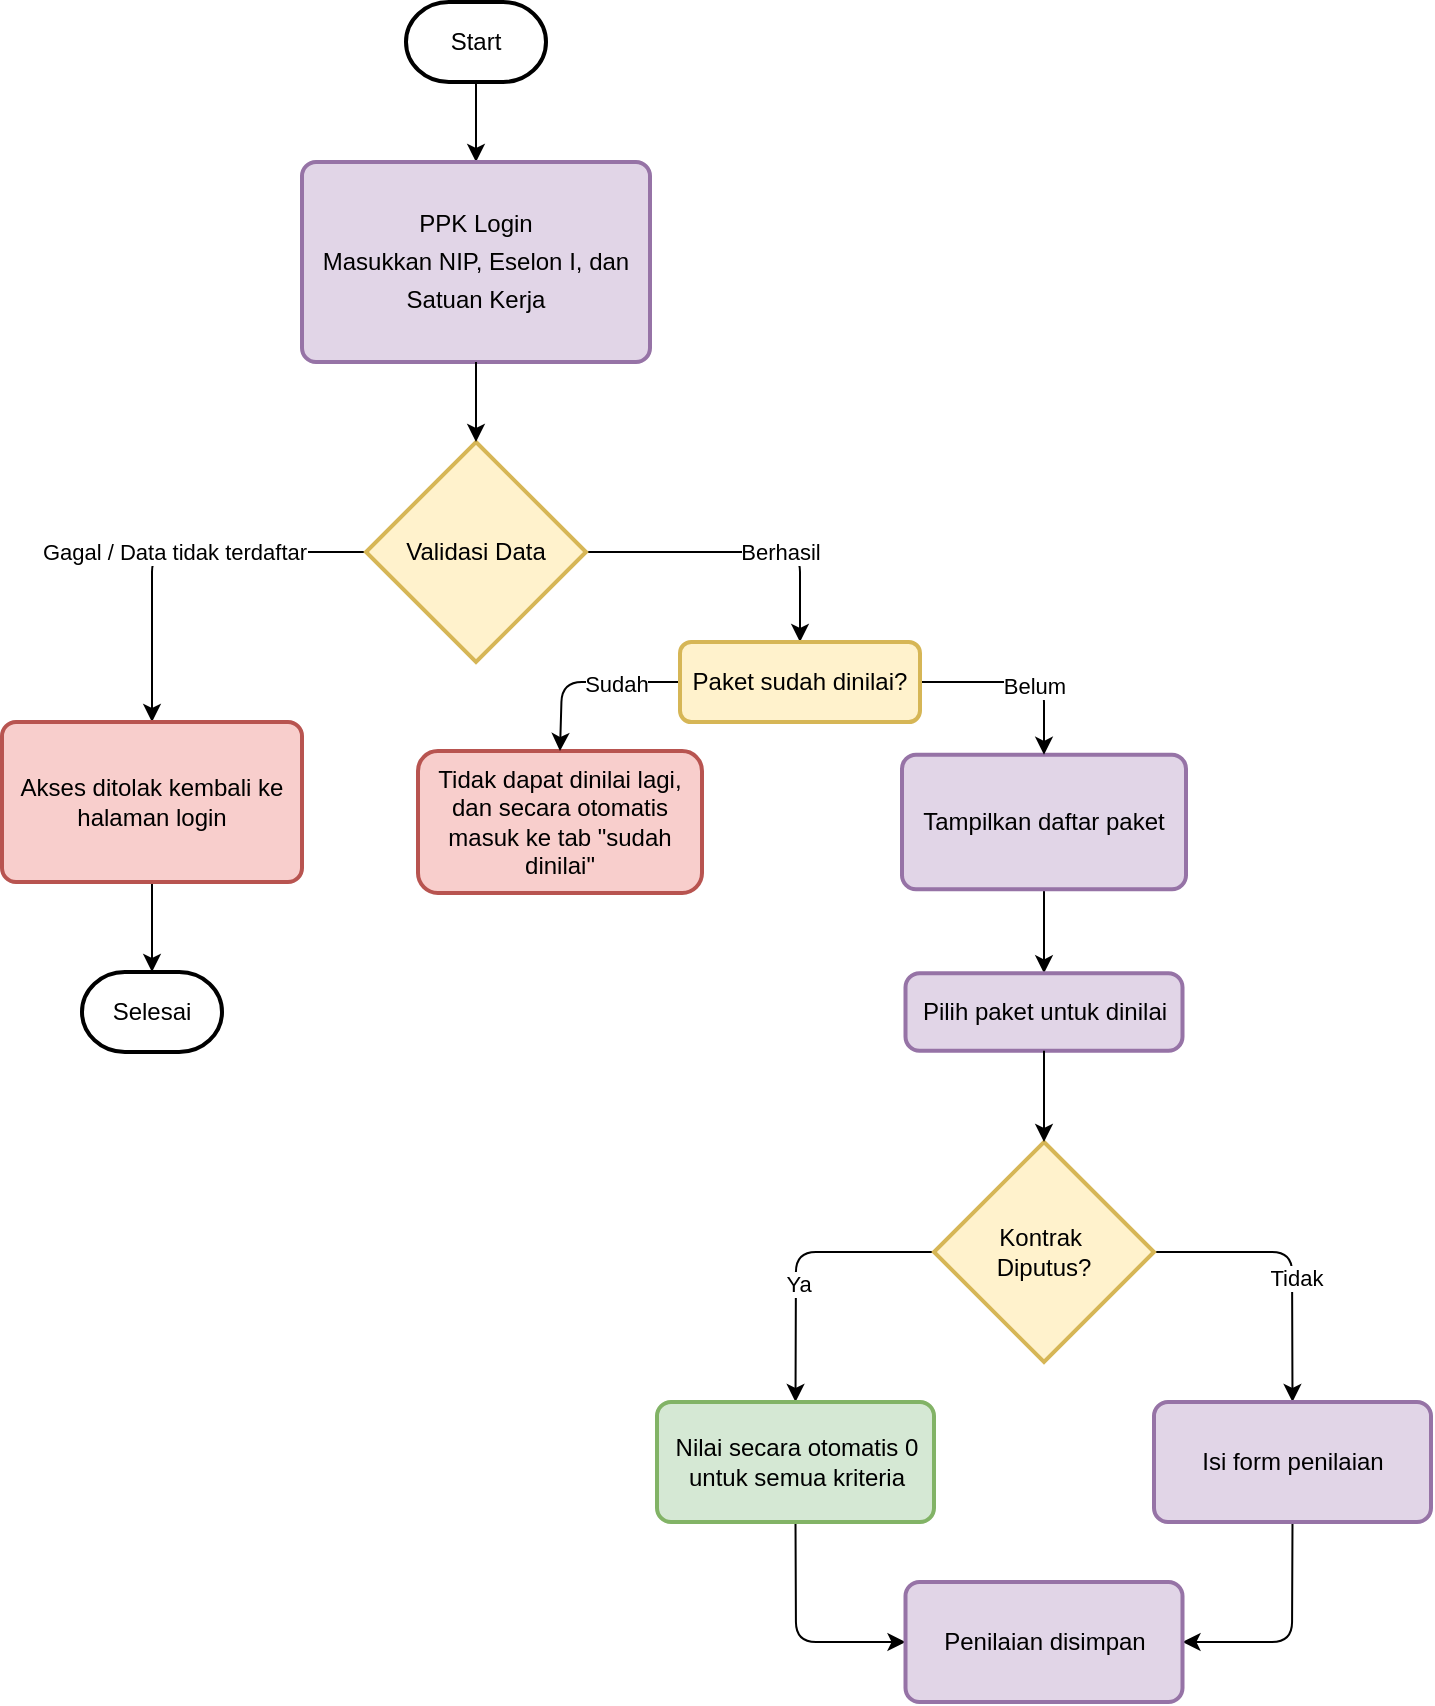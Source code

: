 <mxfile>
    <diagram id="J0CxmrGqX70ax98WDTyq" name="Page-1">
        <mxGraphModel dx="1154" dy="779" grid="1" gridSize="10" guides="1" tooltips="1" connect="1" arrows="1" fold="1" page="1" pageScale="1" pageWidth="827" pageHeight="1169" background="none" math="0" shadow="0">
            <root>
                <mxCell id="0"/>
                <mxCell id="1" parent="0"/>
                <mxCell id="45" style="edgeStyle=none;html=1;entryX=0.5;entryY=0;entryDx=0;entryDy=0;exitX=0.5;exitY=1;exitDx=0;exitDy=0;exitPerimeter=0;" edge="1" parent="1" source="91" target="43">
                    <mxGeometry relative="1" as="geometry">
                        <mxPoint x="370" y="100" as="sourcePoint"/>
                    </mxGeometry>
                </mxCell>
                <mxCell id="53" value="Gagal / Data tidak terdaftar" style="edgeStyle=none;html=1;exitX=0;exitY=0.5;exitDx=0;exitDy=0;exitPerimeter=0;entryX=0.5;entryY=0;entryDx=0;entryDy=0;" edge="1" parent="1" source="44" target="48">
                    <mxGeometry relative="1" as="geometry">
                        <Array as="points">
                            <mxPoint x="145" y="325"/>
                        </Array>
                    </mxGeometry>
                </mxCell>
                <mxCell id="43" value="&lt;div style=&quot;line-height: 160%;&quot;&gt;PPK Login&lt;div&gt;Masukkan NIP, Eselon I, dan Satuan Kerja&lt;/div&gt;&lt;/div&gt;" style="rounded=1;whiteSpace=wrap;html=1;absoluteArcSize=1;arcSize=14;strokeWidth=2;fillColor=#e1d5e7;strokeColor=#9673a6;" vertex="1" parent="1">
                    <mxGeometry x="220" y="130" width="174" height="100" as="geometry"/>
                </mxCell>
                <mxCell id="66" style="edgeStyle=none;html=1;entryX=0.5;entryY=0;entryDx=0;entryDy=0;exitX=1;exitY=0.5;exitDx=0;exitDy=0;exitPerimeter=0;" edge="1" parent="1" source="44" target="65">
                    <mxGeometry relative="1" as="geometry">
                        <Array as="points">
                            <mxPoint x="469" y="325"/>
                        </Array>
                    </mxGeometry>
                </mxCell>
                <mxCell id="67" value="Berhasil" style="edgeLabel;html=1;align=center;verticalAlign=middle;resizable=0;points=[];" vertex="1" connectable="0" parent="66">
                    <mxGeometry x="0.277" relative="1" as="geometry">
                        <mxPoint as="offset"/>
                    </mxGeometry>
                </mxCell>
                <mxCell id="74" style="edgeStyle=none;html=1;entryX=0.5;entryY=0;entryDx=0;entryDy=0;" edge="1" parent="1" source="47" target="57">
                    <mxGeometry relative="1" as="geometry"/>
                </mxCell>
                <mxCell id="44" value="Validasi Data" style="strokeWidth=2;html=1;shape=mxgraph.flowchart.decision;whiteSpace=wrap;fillColor=#fff2cc;strokeColor=#d6b656;" vertex="1" parent="1">
                    <mxGeometry x="252" y="270" width="110" height="110" as="geometry"/>
                </mxCell>
                <mxCell id="55" value="Selesai" style="strokeWidth=2;html=1;shape=mxgraph.flowchart.terminator;whiteSpace=wrap;" vertex="1" parent="1">
                    <mxGeometry x="110" y="535" width="70" height="40" as="geometry"/>
                </mxCell>
                <mxCell id="47" value="Tampilkan daftar paket" style="rounded=1;whiteSpace=wrap;html=1;absoluteArcSize=1;arcSize=14;strokeWidth=2;fillColor=#e1d5e7;strokeColor=#9673a6;" vertex="1" parent="1">
                    <mxGeometry x="520" y="426.4" width="142" height="67.2" as="geometry"/>
                </mxCell>
                <mxCell id="46" style="edgeStyle=none;html=1;entryX=0.5;entryY=0;entryDx=0;entryDy=0;entryPerimeter=0;" edge="1" parent="1" source="43" target="44">
                    <mxGeometry relative="1" as="geometry"/>
                </mxCell>
                <mxCell id="56" style="edgeStyle=none;html=1;entryX=0.5;entryY=0;entryDx=0;entryDy=0;entryPerimeter=0;" edge="1" parent="1" source="48" target="55">
                    <mxGeometry relative="1" as="geometry"/>
                </mxCell>
                <mxCell id="48" value="Akses ditolak kembali ke halaman login" style="rounded=1;whiteSpace=wrap;html=1;absoluteArcSize=1;arcSize=14;strokeWidth=2;fillColor=#f8cecc;strokeColor=#b85450;" vertex="1" parent="1">
                    <mxGeometry x="70" y="410" width="150" height="80" as="geometry"/>
                </mxCell>
                <mxCell id="57" value="Pilih paket untuk dinilai" style="rounded=1;whiteSpace=wrap;html=1;absoluteArcSize=1;arcSize=14;strokeWidth=2;fillColor=#e1d5e7;strokeColor=#9673a6;" vertex="1" parent="1">
                    <mxGeometry x="521.75" y="535.65" width="138.5" height="38.7" as="geometry"/>
                </mxCell>
                <mxCell id="61" value="Tidak dapat dinilai lagi, dan secara otomatis masuk ke tab &quot;sudah dinilai&quot;" style="whiteSpace=wrap;html=1;rounded=1;arcSize=14;strokeWidth=2;fillColor=#f8cecc;strokeColor=#b85450;" vertex="1" parent="1">
                    <mxGeometry x="278" y="424.5" width="142" height="71" as="geometry"/>
                </mxCell>
                <mxCell id="68" style="edgeStyle=none;html=1;exitX=0;exitY=0.5;exitDx=0;exitDy=0;entryX=0.5;entryY=0;entryDx=0;entryDy=0;" edge="1" parent="1" source="65" target="61">
                    <mxGeometry relative="1" as="geometry">
                        <Array as="points">
                            <mxPoint x="350" y="390"/>
                        </Array>
                    </mxGeometry>
                </mxCell>
                <mxCell id="69" value="Sudah" style="edgeLabel;html=1;align=center;verticalAlign=middle;resizable=0;points=[];" vertex="1" connectable="0" parent="68">
                    <mxGeometry x="-0.319" y="1" relative="1" as="geometry">
                        <mxPoint as="offset"/>
                    </mxGeometry>
                </mxCell>
                <mxCell id="70" style="edgeStyle=none;html=1;entryX=0.5;entryY=0;entryDx=0;entryDy=0;" edge="1" parent="1" source="65" target="47">
                    <mxGeometry relative="1" as="geometry">
                        <Array as="points">
                            <mxPoint x="591" y="390"/>
                        </Array>
                    </mxGeometry>
                </mxCell>
                <mxCell id="71" value="Belum" style="edgeLabel;html=1;align=center;verticalAlign=middle;resizable=0;points=[];" vertex="1" connectable="0" parent="70">
                    <mxGeometry x="0.152" y="-2" relative="1" as="geometry">
                        <mxPoint as="offset"/>
                    </mxGeometry>
                </mxCell>
                <mxCell id="65" value="Paket sudah dinilai?" style="whiteSpace=wrap;html=1;rounded=1;arcSize=14;strokeWidth=2;fillColor=#fff2cc;strokeColor=#d6b656;" vertex="1" parent="1">
                    <mxGeometry x="409" y="370" width="120" height="40" as="geometry"/>
                </mxCell>
                <mxCell id="81" style="edgeStyle=none;html=1;entryX=0.5;entryY=0;entryDx=0;entryDy=0;exitX=1;exitY=0.5;exitDx=0;exitDy=0;exitPerimeter=0;" edge="1" parent="1" source="77" target="79">
                    <mxGeometry relative="1" as="geometry">
                        <Array as="points">
                            <mxPoint x="715" y="675"/>
                        </Array>
                    </mxGeometry>
                </mxCell>
                <mxCell id="83" value="Tidak" style="edgeLabel;html=1;align=center;verticalAlign=middle;resizable=0;points=[];" vertex="1" connectable="0" parent="81">
                    <mxGeometry x="0.131" y="2" relative="1" as="geometry">
                        <mxPoint as="offset"/>
                    </mxGeometry>
                </mxCell>
                <mxCell id="82" style="edgeStyle=none;html=1;entryX=0.5;entryY=0;entryDx=0;entryDy=0;exitX=0;exitY=0.5;exitDx=0;exitDy=0;exitPerimeter=0;" edge="1" parent="1" source="77" target="80">
                    <mxGeometry relative="1" as="geometry">
                        <Array as="points">
                            <mxPoint x="467" y="675"/>
                        </Array>
                    </mxGeometry>
                </mxCell>
                <mxCell id="84" value="Ya" style="edgeLabel;html=1;align=center;verticalAlign=middle;resizable=0;points=[];" vertex="1" connectable="0" parent="82">
                    <mxGeometry x="0.181" y="1" relative="1" as="geometry">
                        <mxPoint as="offset"/>
                    </mxGeometry>
                </mxCell>
                <mxCell id="77" value="Kontrak&amp;nbsp;&lt;div&gt;Diputus?&lt;/div&gt;" style="strokeWidth=2;html=1;shape=mxgraph.flowchart.decision;whiteSpace=wrap;fillColor=#fff2cc;strokeColor=#d6b656;" vertex="1" parent="1">
                    <mxGeometry x="536" y="620" width="110" height="110" as="geometry"/>
                </mxCell>
                <mxCell id="78" style="edgeStyle=none;html=1;exitX=0.5;exitY=1;exitDx=0;exitDy=0;entryX=0.5;entryY=0;entryDx=0;entryDy=0;entryPerimeter=0;" edge="1" parent="1" source="57" target="77">
                    <mxGeometry relative="1" as="geometry"/>
                </mxCell>
                <mxCell id="86" style="edgeStyle=none;html=1;exitX=0.5;exitY=1;exitDx=0;exitDy=0;entryX=1;entryY=0.5;entryDx=0;entryDy=0;" edge="1" parent="1" source="79" target="85">
                    <mxGeometry relative="1" as="geometry">
                        <Array as="points">
                            <mxPoint x="715" y="870"/>
                        </Array>
                    </mxGeometry>
                </mxCell>
                <mxCell id="79" value="Isi form penilaian" style="rounded=1;whiteSpace=wrap;html=1;absoluteArcSize=1;arcSize=14;strokeWidth=2;fillColor=#e1d5e7;strokeColor=#9673a6;" vertex="1" parent="1">
                    <mxGeometry x="646" y="750" width="138.5" height="60" as="geometry"/>
                </mxCell>
                <mxCell id="87" style="edgeStyle=none;html=1;entryX=0;entryY=0.5;entryDx=0;entryDy=0;exitX=0.5;exitY=1;exitDx=0;exitDy=0;" edge="1" parent="1" source="80" target="85">
                    <mxGeometry relative="1" as="geometry">
                        <Array as="points">
                            <mxPoint x="467" y="870"/>
                        </Array>
                    </mxGeometry>
                </mxCell>
                <mxCell id="80" value="Nilai secara otomatis 0 untuk semua kriteria" style="rounded=1;whiteSpace=wrap;html=1;absoluteArcSize=1;arcSize=14;strokeWidth=2;fillColor=#d5e8d4;strokeColor=#82b366;" vertex="1" parent="1">
                    <mxGeometry x="397.5" y="750" width="138.5" height="60" as="geometry"/>
                </mxCell>
                <mxCell id="85" value="Penilaian disimpan" style="rounded=1;whiteSpace=wrap;html=1;absoluteArcSize=1;arcSize=14;strokeWidth=2;fillColor=#e1d5e7;strokeColor=#9673a6;" vertex="1" parent="1">
                    <mxGeometry x="521.75" y="840" width="138.5" height="60" as="geometry"/>
                </mxCell>
                <mxCell id="91" value="Start" style="strokeWidth=2;html=1;shape=mxgraph.flowchart.terminator;whiteSpace=wrap;" vertex="1" parent="1">
                    <mxGeometry x="272" y="50" width="70" height="40" as="geometry"/>
                </mxCell>
            </root>
        </mxGraphModel>
    </diagram>
</mxfile>